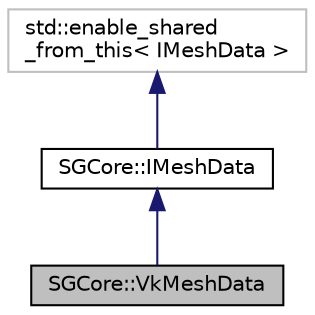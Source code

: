 digraph "SGCore::VkMeshData"
{
 // LATEX_PDF_SIZE
  edge [fontname="Helvetica",fontsize="10",labelfontname="Helvetica",labelfontsize="10"];
  node [fontname="Helvetica",fontsize="10",shape=record];
  Node1 [label="SGCore::VkMeshData",height=0.2,width=0.4,color="black", fillcolor="grey75", style="filled", fontcolor="black",tooltip=" "];
  Node2 -> Node1 [dir="back",color="midnightblue",fontsize="10",style="solid",fontname="Helvetica"];
  Node2 [label="SGCore::IMeshData",height=0.2,width=0.4,color="black", fillcolor="white", style="filled",URL="$classSGCore_1_1IMeshData.html",tooltip=" "];
  Node3 -> Node2 [dir="back",color="midnightblue",fontsize="10",style="solid",fontname="Helvetica"];
  Node3 [label="std::enable_shared\l_from_this\< IMeshData \>",height=0.2,width=0.4,color="grey75", fillcolor="white", style="filled",tooltip=" "];
}
